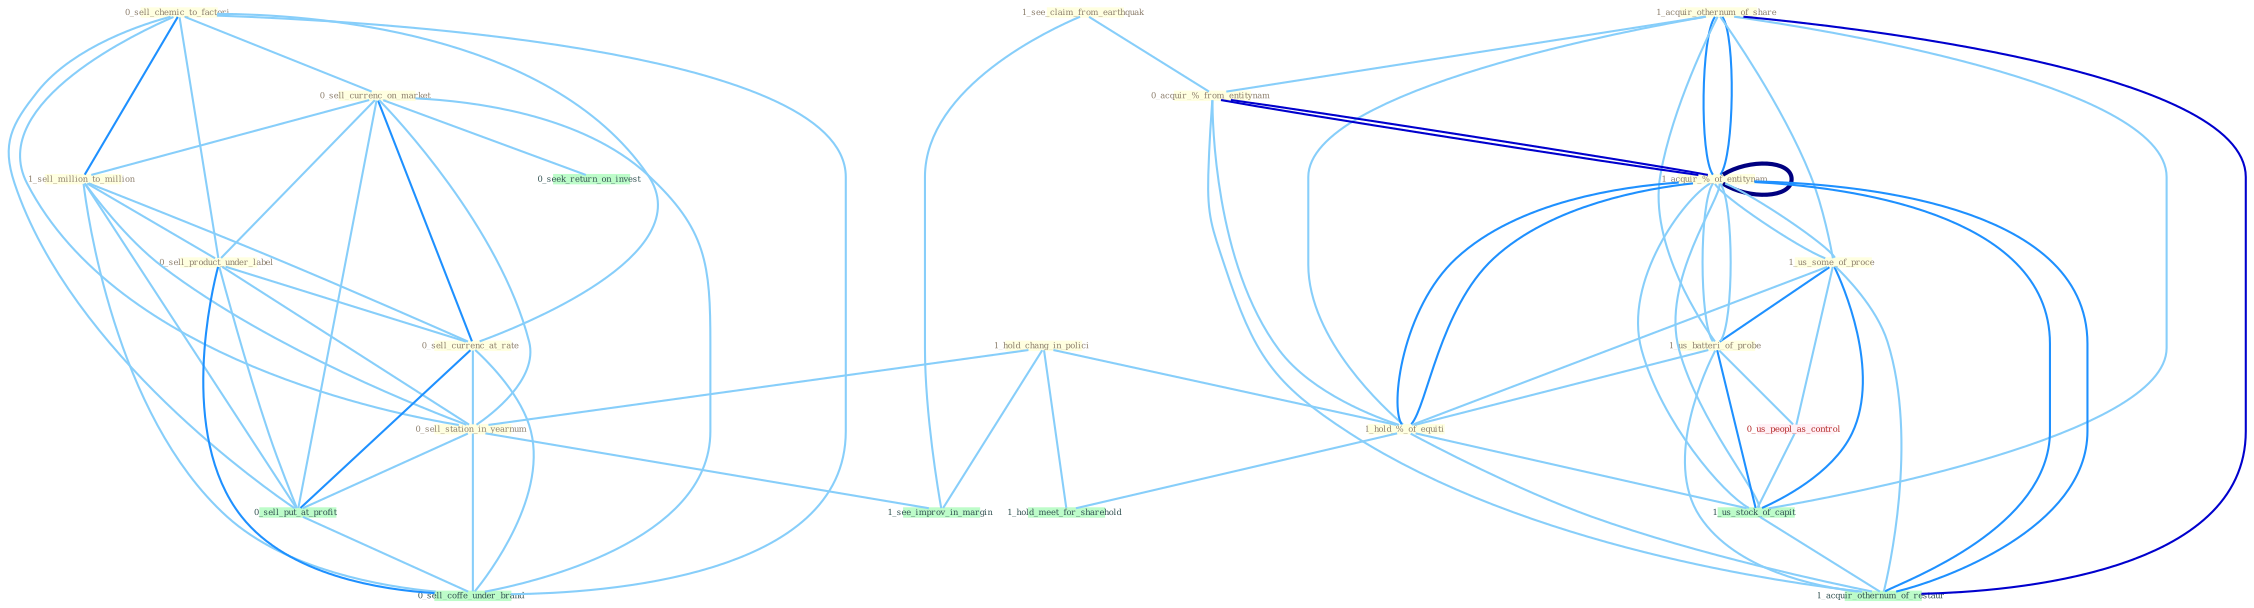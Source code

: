 Graph G{ 
    node
    [shape=polygon,style=filled,width=.5,height=.06,color="#BDFCC9",fixedsize=true,fontsize=4,
    fontcolor="#2f4f4f"];
    {node
    [color="#ffffe0", fontcolor="#8b7d6b"] "0_sell_chemic_to_factori " "1_acquir_othernum_of_share " "0_sell_currenc_on_market " "1_sell_million_to_million " "1_see_claim_from_earthquak " "1_hold_chang_in_polici " "0_sell_product_under_label " "0_acquir_%_from_entitynam " "1_acquir_%_of_entitynam " "0_sell_currenc_at_rate " "1_us_some_of_proce " "1_us_batteri_of_probe " "0_sell_station_in_yearnum " "1_acquir_%_of_entitynam " "1_hold_%_of_equiti "}
{node [color="#fff0f5", fontcolor="#b22222"] "0_us_peopl_as_control "}
edge [color="#B0E2FF"];

	"0_sell_chemic_to_factori " -- "0_sell_currenc_on_market " [w="1", color="#87cefa" ];
	"0_sell_chemic_to_factori " -- "1_sell_million_to_million " [w="2", color="#1e90ff" , len=0.8];
	"0_sell_chemic_to_factori " -- "0_sell_product_under_label " [w="1", color="#87cefa" ];
	"0_sell_chemic_to_factori " -- "0_sell_currenc_at_rate " [w="1", color="#87cefa" ];
	"0_sell_chemic_to_factori " -- "0_sell_station_in_yearnum " [w="1", color="#87cefa" ];
	"0_sell_chemic_to_factori " -- "0_sell_put_at_profit " [w="1", color="#87cefa" ];
	"0_sell_chemic_to_factori " -- "0_sell_coffe_under_brand " [w="1", color="#87cefa" ];
	"1_acquir_othernum_of_share " -- "0_acquir_%_from_entitynam " [w="1", color="#87cefa" ];
	"1_acquir_othernum_of_share " -- "1_acquir_%_of_entitynam " [w="2", color="#1e90ff" , len=0.8];
	"1_acquir_othernum_of_share " -- "1_us_some_of_proce " [w="1", color="#87cefa" ];
	"1_acquir_othernum_of_share " -- "1_us_batteri_of_probe " [w="1", color="#87cefa" ];
	"1_acquir_othernum_of_share " -- "1_acquir_%_of_entitynam " [w="2", color="#1e90ff" , len=0.8];
	"1_acquir_othernum_of_share " -- "1_hold_%_of_equiti " [w="1", color="#87cefa" ];
	"1_acquir_othernum_of_share " -- "1_us_stock_of_capit " [w="1", color="#87cefa" ];
	"1_acquir_othernum_of_share " -- "1_acquir_othernum_of_restaur " [w="3", color="#0000cd" , len=0.6];
	"0_sell_currenc_on_market " -- "1_sell_million_to_million " [w="1", color="#87cefa" ];
	"0_sell_currenc_on_market " -- "0_sell_product_under_label " [w="1", color="#87cefa" ];
	"0_sell_currenc_on_market " -- "0_sell_currenc_at_rate " [w="2", color="#1e90ff" , len=0.8];
	"0_sell_currenc_on_market " -- "0_sell_station_in_yearnum " [w="1", color="#87cefa" ];
	"0_sell_currenc_on_market " -- "0_sell_put_at_profit " [w="1", color="#87cefa" ];
	"0_sell_currenc_on_market " -- "0_seek_return_on_invest " [w="1", color="#87cefa" ];
	"0_sell_currenc_on_market " -- "0_sell_coffe_under_brand " [w="1", color="#87cefa" ];
	"1_sell_million_to_million " -- "0_sell_product_under_label " [w="1", color="#87cefa" ];
	"1_sell_million_to_million " -- "0_sell_currenc_at_rate " [w="1", color="#87cefa" ];
	"1_sell_million_to_million " -- "0_sell_station_in_yearnum " [w="1", color="#87cefa" ];
	"1_sell_million_to_million " -- "0_sell_put_at_profit " [w="1", color="#87cefa" ];
	"1_sell_million_to_million " -- "0_sell_coffe_under_brand " [w="1", color="#87cefa" ];
	"1_see_claim_from_earthquak " -- "0_acquir_%_from_entitynam " [w="1", color="#87cefa" ];
	"1_see_claim_from_earthquak " -- "1_see_improv_in_margin " [w="1", color="#87cefa" ];
	"1_hold_chang_in_polici " -- "0_sell_station_in_yearnum " [w="1", color="#87cefa" ];
	"1_hold_chang_in_polici " -- "1_hold_%_of_equiti " [w="1", color="#87cefa" ];
	"1_hold_chang_in_polici " -- "1_see_improv_in_margin " [w="1", color="#87cefa" ];
	"1_hold_chang_in_polici " -- "1_hold_meet_for_sharehold " [w="1", color="#87cefa" ];
	"0_sell_product_under_label " -- "0_sell_currenc_at_rate " [w="1", color="#87cefa" ];
	"0_sell_product_under_label " -- "0_sell_station_in_yearnum " [w="1", color="#87cefa" ];
	"0_sell_product_under_label " -- "0_sell_put_at_profit " [w="1", color="#87cefa" ];
	"0_sell_product_under_label " -- "0_sell_coffe_under_brand " [w="2", color="#1e90ff" , len=0.8];
	"0_acquir_%_from_entitynam " -- "1_acquir_%_of_entitynam " [w="3", color="#0000cd" , len=0.6];
	"0_acquir_%_from_entitynam " -- "1_acquir_%_of_entitynam " [w="3", color="#0000cd" , len=0.6];
	"0_acquir_%_from_entitynam " -- "1_hold_%_of_equiti " [w="1", color="#87cefa" ];
	"0_acquir_%_from_entitynam " -- "1_acquir_othernum_of_restaur " [w="1", color="#87cefa" ];
	"1_acquir_%_of_entitynam " -- "1_us_some_of_proce " [w="1", color="#87cefa" ];
	"1_acquir_%_of_entitynam " -- "1_us_batteri_of_probe " [w="1", color="#87cefa" ];
	"1_acquir_%_of_entitynam " -- "1_acquir_%_of_entitynam " [w="4", style=bold, color="#000080", len=0.4];
	"1_acquir_%_of_entitynam " -- "1_hold_%_of_equiti " [w="2", color="#1e90ff" , len=0.8];
	"1_acquir_%_of_entitynam " -- "1_us_stock_of_capit " [w="1", color="#87cefa" ];
	"1_acquir_%_of_entitynam " -- "1_acquir_othernum_of_restaur " [w="2", color="#1e90ff" , len=0.8];
	"0_sell_currenc_at_rate " -- "0_sell_station_in_yearnum " [w="1", color="#87cefa" ];
	"0_sell_currenc_at_rate " -- "0_sell_put_at_profit " [w="2", color="#1e90ff" , len=0.8];
	"0_sell_currenc_at_rate " -- "0_sell_coffe_under_brand " [w="1", color="#87cefa" ];
	"1_us_some_of_proce " -- "1_us_batteri_of_probe " [w="2", color="#1e90ff" , len=0.8];
	"1_us_some_of_proce " -- "1_acquir_%_of_entitynam " [w="1", color="#87cefa" ];
	"1_us_some_of_proce " -- "1_hold_%_of_equiti " [w="1", color="#87cefa" ];
	"1_us_some_of_proce " -- "0_us_peopl_as_control " [w="1", color="#87cefa" ];
	"1_us_some_of_proce " -- "1_us_stock_of_capit " [w="2", color="#1e90ff" , len=0.8];
	"1_us_some_of_proce " -- "1_acquir_othernum_of_restaur " [w="1", color="#87cefa" ];
	"1_us_batteri_of_probe " -- "1_acquir_%_of_entitynam " [w="1", color="#87cefa" ];
	"1_us_batteri_of_probe " -- "1_hold_%_of_equiti " [w="1", color="#87cefa" ];
	"1_us_batteri_of_probe " -- "0_us_peopl_as_control " [w="1", color="#87cefa" ];
	"1_us_batteri_of_probe " -- "1_us_stock_of_capit " [w="2", color="#1e90ff" , len=0.8];
	"1_us_batteri_of_probe " -- "1_acquir_othernum_of_restaur " [w="1", color="#87cefa" ];
	"0_sell_station_in_yearnum " -- "0_sell_put_at_profit " [w="1", color="#87cefa" ];
	"0_sell_station_in_yearnum " -- "1_see_improv_in_margin " [w="1", color="#87cefa" ];
	"0_sell_station_in_yearnum " -- "0_sell_coffe_under_brand " [w="1", color="#87cefa" ];
	"1_acquir_%_of_entitynam " -- "1_hold_%_of_equiti " [w="2", color="#1e90ff" , len=0.8];
	"1_acquir_%_of_entitynam " -- "1_us_stock_of_capit " [w="1", color="#87cefa" ];
	"1_acquir_%_of_entitynam " -- "1_acquir_othernum_of_restaur " [w="2", color="#1e90ff" , len=0.8];
	"1_hold_%_of_equiti " -- "1_us_stock_of_capit " [w="1", color="#87cefa" ];
	"1_hold_%_of_equiti " -- "1_hold_meet_for_sharehold " [w="1", color="#87cefa" ];
	"1_hold_%_of_equiti " -- "1_acquir_othernum_of_restaur " [w="1", color="#87cefa" ];
	"0_us_peopl_as_control " -- "1_us_stock_of_capit " [w="1", color="#87cefa" ];
	"0_sell_put_at_profit " -- "0_sell_coffe_under_brand " [w="1", color="#87cefa" ];
	"1_us_stock_of_capit " -- "1_acquir_othernum_of_restaur " [w="1", color="#87cefa" ];
}